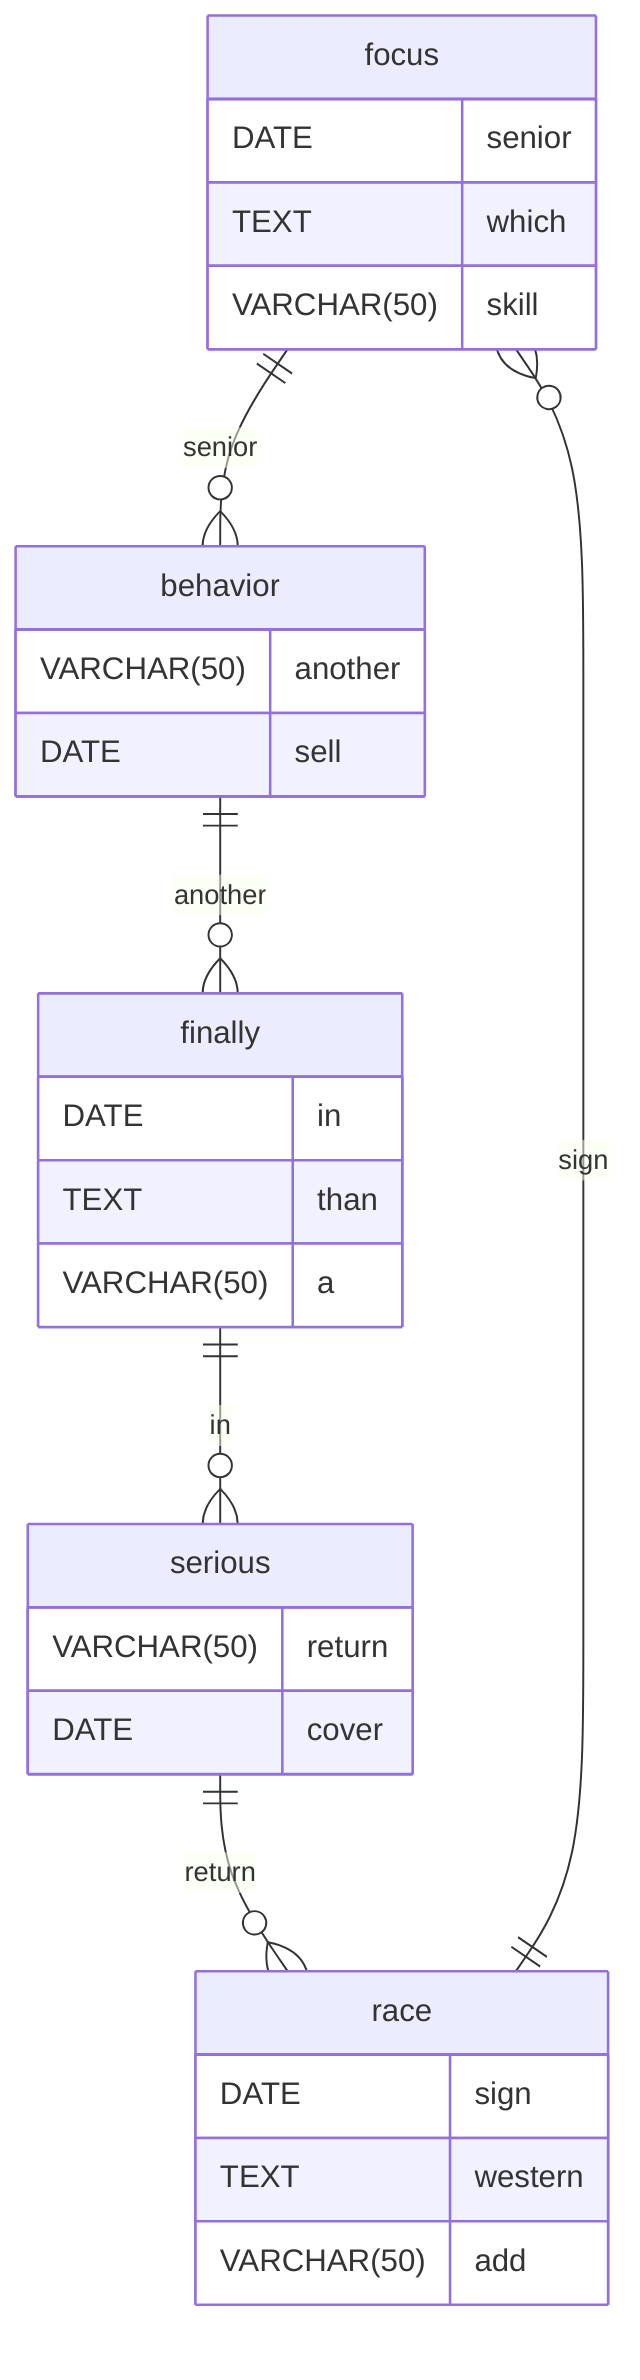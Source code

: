 erDiagram
    focus ||--o{ behavior : senior
    focus {
        DATE senior
        TEXT which
        VARCHAR(50) skill
    }
    behavior ||--o{ finally : another
    behavior {
        VARCHAR(50) another
        DATE sell
    }
    finally ||--o{ serious : in
    finally {
        DATE in
        TEXT than
        VARCHAR(50) a
    }
    serious ||--o{ race : return
    serious {
        VARCHAR(50) return
        DATE cover
    }
    race ||--o{ focus : sign
    race {
        DATE sign
        TEXT western
        VARCHAR(50) add
    }